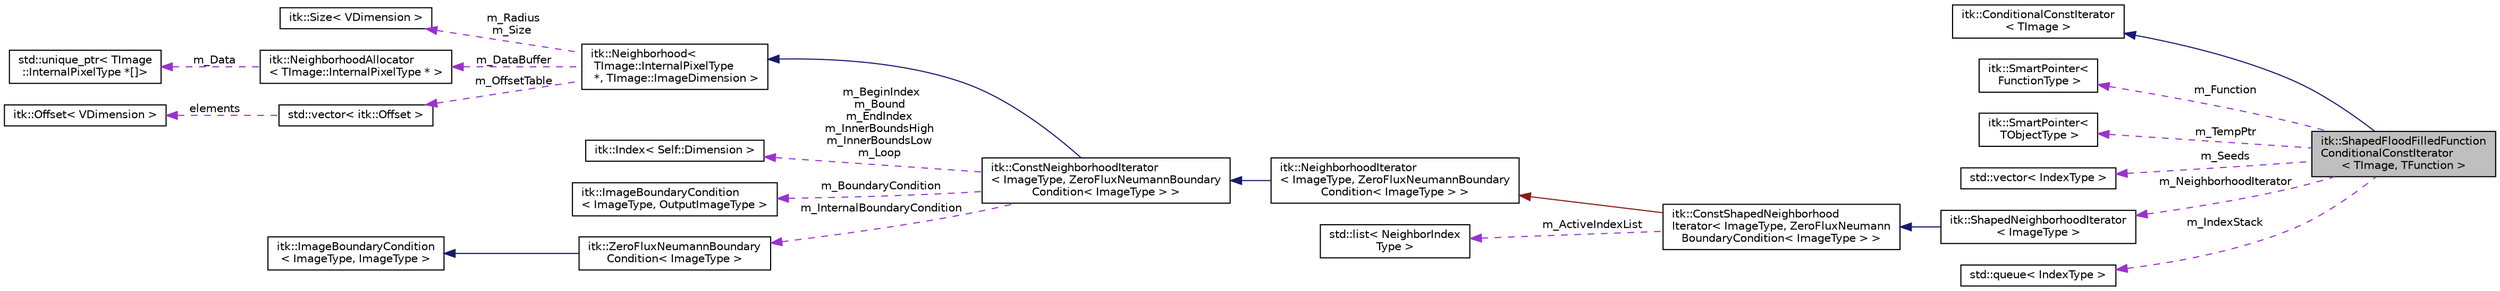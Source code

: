 digraph "itk::ShapedFloodFilledFunctionConditionalConstIterator&lt; TImage, TFunction &gt;"
{
 // LATEX_PDF_SIZE
  edge [fontname="Helvetica",fontsize="10",labelfontname="Helvetica",labelfontsize="10"];
  node [fontname="Helvetica",fontsize="10",shape=record];
  rankdir="LR";
  Node1 [label="itk::ShapedFloodFilledFunction\lConditionalConstIterator\l\< TImage, TFunction \>",height=0.2,width=0.4,color="black", fillcolor="grey75", style="filled", fontcolor="black",tooltip="Iterates over a flood-filled spatial function with read-only access to pixels."];
  Node2 -> Node1 [dir="back",color="midnightblue",fontsize="10",style="solid",fontname="Helvetica"];
  Node2 [label="itk::ConditionalConstIterator\l\< TImage \>",height=0.2,width=0.4,color="black", fillcolor="white", style="filled",URL="$classitk_1_1ConditionalConstIterator.html",tooltip="A base class for other iterators where membership in the set of output pixels is conditional upon som..."];
  Node3 -> Node1 [dir="back",color="darkorchid3",fontsize="10",style="dashed",label=" m_Function" ,fontname="Helvetica"];
  Node3 [label="itk::SmartPointer\<\l FunctionType \>",height=0.2,width=0.4,color="black", fillcolor="white", style="filled",URL="$classitk_1_1SmartPointer.html",tooltip=" "];
  Node4 -> Node1 [dir="back",color="darkorchid3",fontsize="10",style="dashed",label=" m_TempPtr" ,fontname="Helvetica"];
  Node4 [label="itk::SmartPointer\<\l TObjectType \>",height=0.2,width=0.4,color="black", fillcolor="white", style="filled",URL="$classitk_1_1SmartPointer.html",tooltip="Implements transparent reference counting."];
  Node5 -> Node1 [dir="back",color="darkorchid3",fontsize="10",style="dashed",label=" m_Seeds" ,fontname="Helvetica"];
  Node5 [label="std::vector\< IndexType \>",height=0.2,width=0.4,color="black", fillcolor="white", style="filled",tooltip=" "];
  Node6 -> Node1 [dir="back",color="darkorchid3",fontsize="10",style="dashed",label=" m_NeighborhoodIterator" ,fontname="Helvetica"];
  Node6 [label="itk::ShapedNeighborhoodIterator\l\< ImageType \>",height=0.2,width=0.4,color="black", fillcolor="white", style="filled",URL="$classitk_1_1ShapedNeighborhoodIterator.html",tooltip=" "];
  Node7 -> Node6 [dir="back",color="midnightblue",fontsize="10",style="solid",fontname="Helvetica"];
  Node7 [label="itk::ConstShapedNeighborhood\lIterator\< ImageType, ZeroFluxNeumann\lBoundaryCondition\< ImageType \> \>",height=0.2,width=0.4,color="black", fillcolor="white", style="filled",URL="$classitk_1_1ConstShapedNeighborhoodIterator.html",tooltip=" "];
  Node8 -> Node7 [dir="back",color="firebrick4",fontsize="10",style="solid",fontname="Helvetica"];
  Node8 [label="itk::NeighborhoodIterator\l\< ImageType, ZeroFluxNeumannBoundary\lCondition\< ImageType \> \>",height=0.2,width=0.4,color="black", fillcolor="white", style="filled",URL="$classitk_1_1NeighborhoodIterator.html",tooltip=" "];
  Node9 -> Node8 [dir="back",color="midnightblue",fontsize="10",style="solid",fontname="Helvetica"];
  Node9 [label="itk::ConstNeighborhoodIterator\l\< ImageType, ZeroFluxNeumannBoundary\lCondition\< ImageType \> \>",height=0.2,width=0.4,color="black", fillcolor="white", style="filled",URL="$classitk_1_1ConstNeighborhoodIterator.html",tooltip=" "];
  Node10 -> Node9 [dir="back",color="midnightblue",fontsize="10",style="solid",fontname="Helvetica"];
  Node10 [label="itk::Neighborhood\<\l TImage::InternalPixelType\l *, TImage::ImageDimension \>",height=0.2,width=0.4,color="black", fillcolor="white", style="filled",URL="$classitk_1_1Neighborhood.html",tooltip=" "];
  Node11 -> Node10 [dir="back",color="darkorchid3",fontsize="10",style="dashed",label=" m_Radius\nm_Size" ,fontname="Helvetica"];
  Node11 [label="itk::Size\< VDimension \>",height=0.2,width=0.4,color="black", fillcolor="white", style="filled",URL="$structitk_1_1Size.html",tooltip=" "];
  Node12 -> Node10 [dir="back",color="darkorchid3",fontsize="10",style="dashed",label=" m_DataBuffer" ,fontname="Helvetica"];
  Node12 [label="itk::NeighborhoodAllocator\l\< TImage::InternalPixelType * \>",height=0.2,width=0.4,color="black", fillcolor="white", style="filled",URL="$classitk_1_1NeighborhoodAllocator.html",tooltip=" "];
  Node13 -> Node12 [dir="back",color="darkorchid3",fontsize="10",style="dashed",label=" m_Data" ,fontname="Helvetica"];
  Node13 [label="std::unique_ptr\< TImage\l::InternalPixelType *[]\>",height=0.2,width=0.4,color="black", fillcolor="white", style="filled",tooltip=" "];
  Node14 -> Node10 [dir="back",color="darkorchid3",fontsize="10",style="dashed",label=" m_OffsetTable" ,fontname="Helvetica"];
  Node14 [label="std::vector\< itk::Offset \>",height=0.2,width=0.4,color="black", fillcolor="white", style="filled",tooltip=" "];
  Node15 -> Node14 [dir="back",color="darkorchid3",fontsize="10",style="dashed",label=" elements" ,fontname="Helvetica"];
  Node15 [label="itk::Offset\< VDimension \>",height=0.2,width=0.4,color="black", fillcolor="white", style="filled",URL="$structitk_1_1Offset.html",tooltip="Represent a n-dimensional offset between two n-dimensional indexes of n-dimensional image."];
  Node16 -> Node9 [dir="back",color="darkorchid3",fontsize="10",style="dashed",label=" m_BeginIndex\nm_Bound\nm_EndIndex\nm_InnerBoundsHigh\nm_InnerBoundsLow\nm_Loop" ,fontname="Helvetica"];
  Node16 [label="itk::Index\< Self::Dimension \>",height=0.2,width=0.4,color="black", fillcolor="white", style="filled",URL="$structitk_1_1Index.html",tooltip=" "];
  Node17 -> Node9 [dir="back",color="darkorchid3",fontsize="10",style="dashed",label=" m_BoundaryCondition" ,fontname="Helvetica"];
  Node17 [label="itk::ImageBoundaryCondition\l\< ImageType, OutputImageType \>",height=0.2,width=0.4,color="black", fillcolor="white", style="filled",URL="$classitk_1_1ImageBoundaryCondition.html",tooltip=" "];
  Node18 -> Node9 [dir="back",color="darkorchid3",fontsize="10",style="dashed",label=" m_InternalBoundaryCondition" ,fontname="Helvetica"];
  Node18 [label="itk::ZeroFluxNeumannBoundary\lCondition\< ImageType \>",height=0.2,width=0.4,color="black", fillcolor="white", style="filled",URL="$classitk_1_1ZeroFluxNeumannBoundaryCondition.html",tooltip=" "];
  Node19 -> Node18 [dir="back",color="midnightblue",fontsize="10",style="solid",fontname="Helvetica"];
  Node19 [label="itk::ImageBoundaryCondition\l\< ImageType, ImageType \>",height=0.2,width=0.4,color="black", fillcolor="white", style="filled",URL="$classitk_1_1ImageBoundaryCondition.html",tooltip=" "];
  Node20 -> Node7 [dir="back",color="darkorchid3",fontsize="10",style="dashed",label=" m_ActiveIndexList" ,fontname="Helvetica"];
  Node20 [label="std::list\< NeighborIndex\lType \>",height=0.2,width=0.4,color="black", fillcolor="white", style="filled",tooltip=" "];
  Node21 -> Node1 [dir="back",color="darkorchid3",fontsize="10",style="dashed",label=" m_IndexStack" ,fontname="Helvetica"];
  Node21 [label="std::queue\< IndexType \>",height=0.2,width=0.4,color="black", fillcolor="white", style="filled",tooltip=" "];
}
